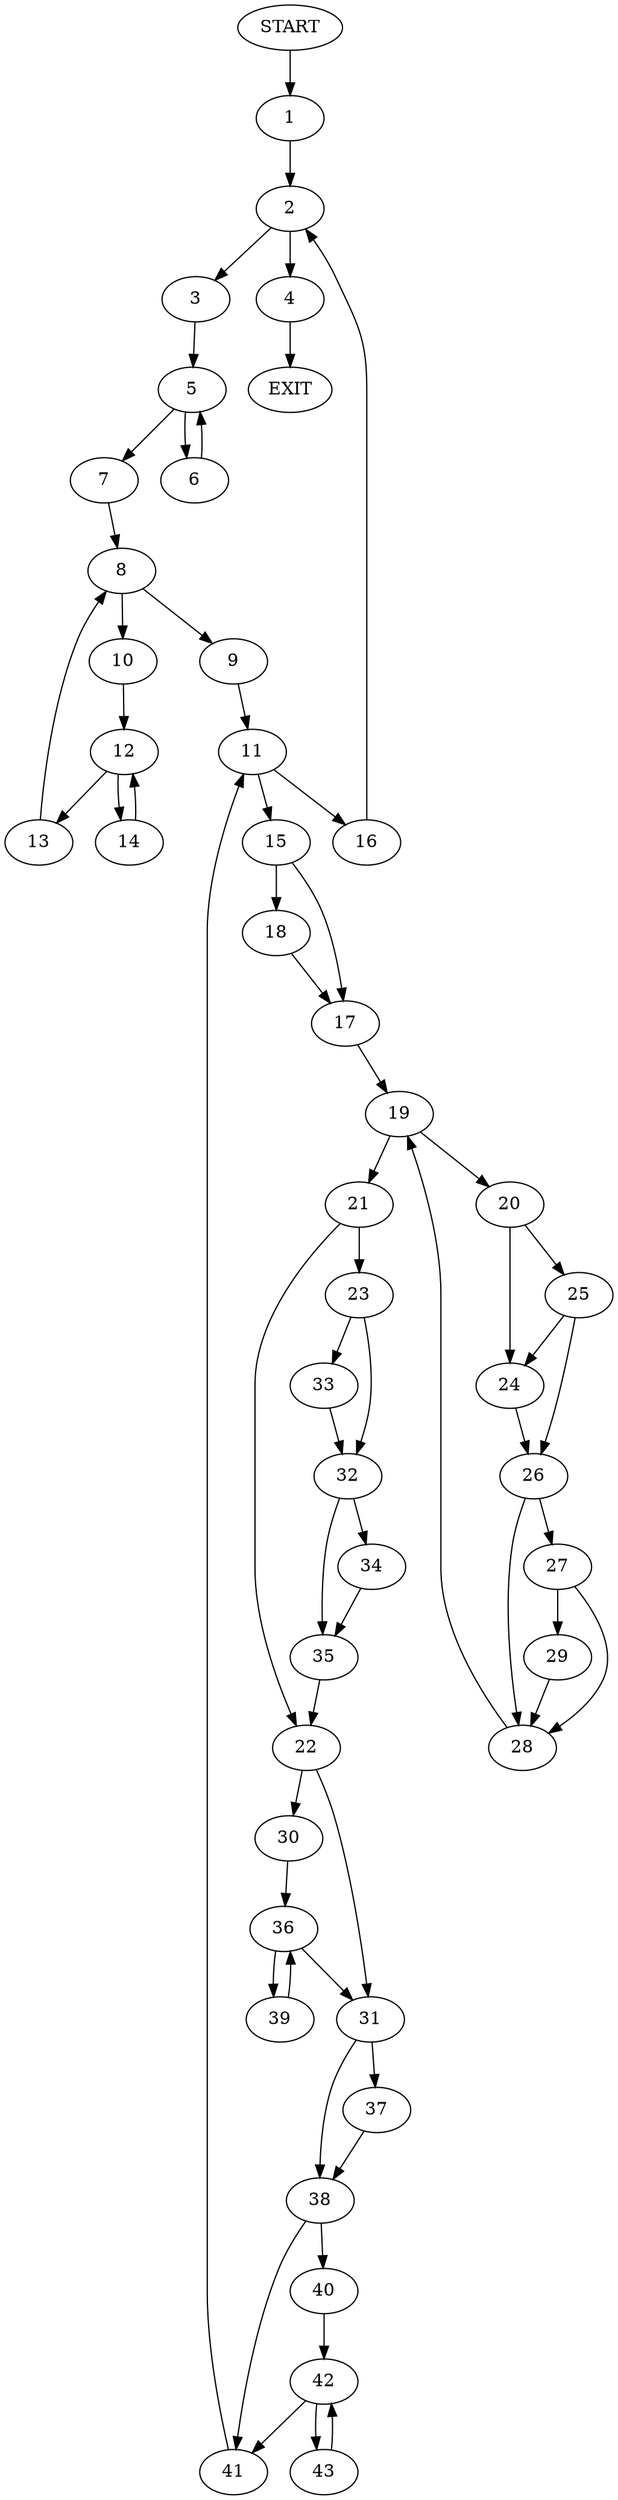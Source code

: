 digraph {
0 [label="START"]
44 [label="EXIT"]
0 -> 1
1 -> 2
2 -> 3
2 -> 4
3 -> 5
4 -> 44
5 -> 6
5 -> 7
6 -> 5
7 -> 8
8 -> 9
8 -> 10
9 -> 11
10 -> 12
12 -> 13
12 -> 14
14 -> 12
13 -> 8
11 -> 15
11 -> 16
15 -> 17
15 -> 18
16 -> 2
18 -> 17
17 -> 19
19 -> 20
19 -> 21
21 -> 22
21 -> 23
20 -> 24
20 -> 25
24 -> 26
25 -> 26
25 -> 24
26 -> 27
26 -> 28
28 -> 19
27 -> 29
27 -> 28
29 -> 28
22 -> 30
22 -> 31
23 -> 32
23 -> 33
33 -> 32
32 -> 34
32 -> 35
34 -> 35
35 -> 22
30 -> 36
31 -> 37
31 -> 38
36 -> 39
36 -> 31
39 -> 36
37 -> 38
38 -> 40
38 -> 41
41 -> 11
40 -> 42
42 -> 43
42 -> 41
43 -> 42
}
